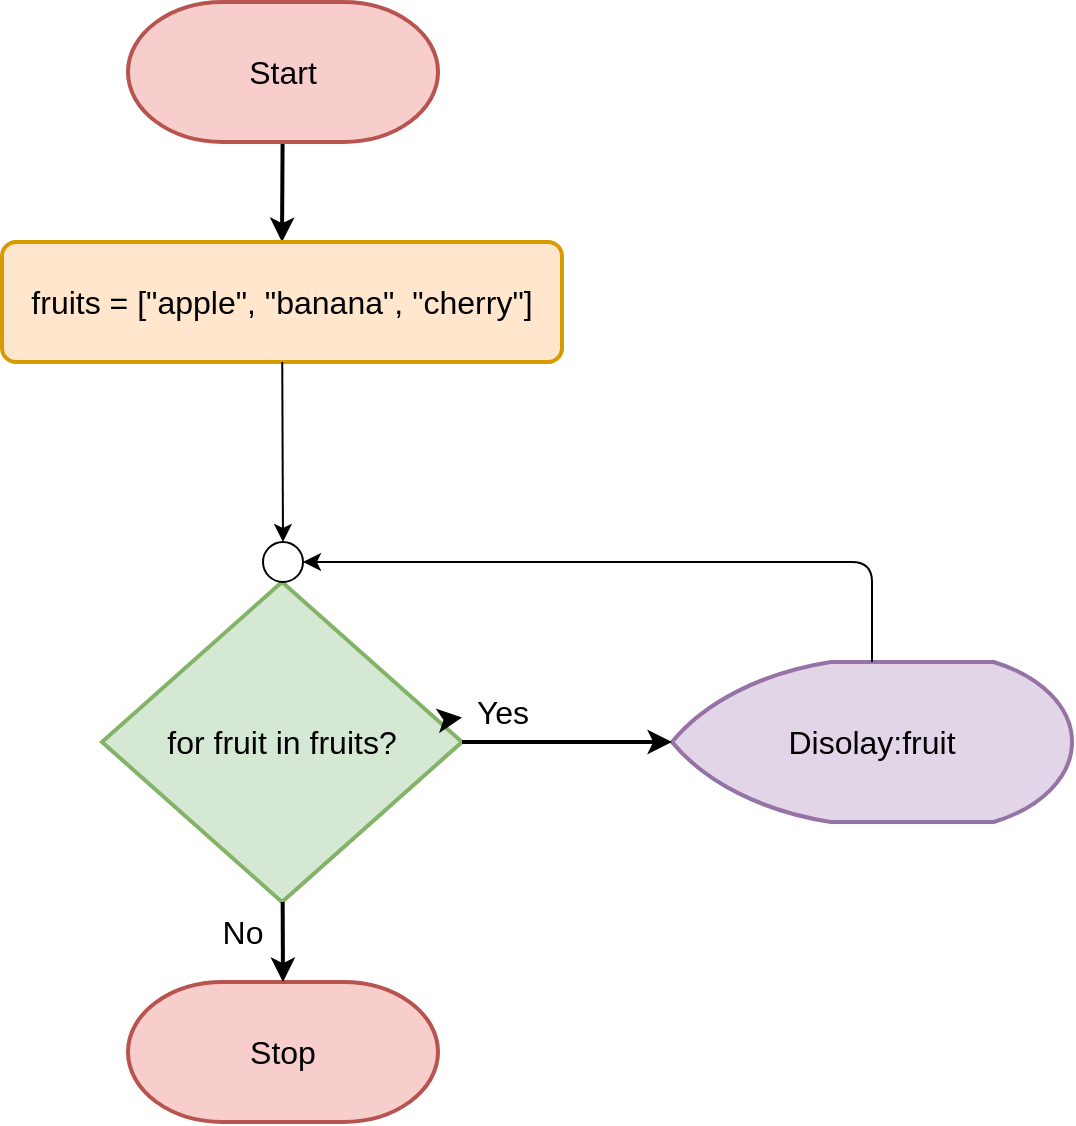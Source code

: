 <mxfile>
    <diagram id="UzSqCUIpIImda9BC3Ll3" name="Page-1">
        <mxGraphModel dx="1209" dy="713" grid="1" gridSize="10" guides="1" tooltips="1" connect="1" arrows="1" fold="1" page="1" pageScale="1" pageWidth="850" pageHeight="1100" math="0" shadow="0">
            <root>
                <mxCell id="0"/>
                <mxCell id="1" parent="0"/>
                <mxCell id="9" style="edgeStyle=none;html=1;entryX=0.5;entryY=0;entryDx=0;entryDy=0;strokeWidth=2;fontSize=16;" edge="1" parent="1" source="2" target="3">
                    <mxGeometry relative="1" as="geometry"/>
                </mxCell>
                <mxCell id="2" value="Start" style="strokeWidth=2;html=1;shape=mxgraph.flowchart.terminator;whiteSpace=wrap;fillColor=#f8cecc;strokeColor=#b85450;fontSize=16;" vertex="1" parent="1">
                    <mxGeometry x="348" y="40" width="155" height="70" as="geometry"/>
                </mxCell>
                <mxCell id="3" value="fruits = [&quot;apple&quot;, &quot;banana&quot;, &quot;cherry&quot;]" style="rounded=1;whiteSpace=wrap;html=1;absoluteArcSize=1;arcSize=14;strokeWidth=2;fillColor=#ffe6cc;strokeColor=#d79b00;fontSize=16;" vertex="1" parent="1">
                    <mxGeometry x="285" y="160" width="280" height="60" as="geometry"/>
                </mxCell>
                <mxCell id="4" value="for fruit in fruits?" style="strokeWidth=2;html=1;shape=mxgraph.flowchart.decision;whiteSpace=wrap;fillColor=#d5e8d4;strokeColor=#82b366;fontSize=16;" vertex="1" parent="1">
                    <mxGeometry x="335" y="330" width="180" height="160" as="geometry"/>
                </mxCell>
                <mxCell id="6" value="Disolay:fruit" style="strokeWidth=2;html=1;shape=mxgraph.flowchart.display;whiteSpace=wrap;fillColor=#e1d5e7;strokeColor=#9673a6;fontSize=16;" vertex="1" parent="1">
                    <mxGeometry x="620" y="370" width="200" height="80" as="geometry"/>
                </mxCell>
                <mxCell id="7" value="Stop" style="strokeWidth=2;html=1;shape=mxgraph.flowchart.terminator;whiteSpace=wrap;fillColor=#f8cecc;strokeColor=#b85450;fontSize=16;" vertex="1" parent="1">
                    <mxGeometry x="348" y="530" width="155" height="70" as="geometry"/>
                </mxCell>
                <mxCell id="11" style="edgeStyle=none;html=1;entryX=0.5;entryY=0;entryDx=0;entryDy=0;entryPerimeter=0;strokeWidth=2;fontSize=16;" edge="1" parent="1" source="4" target="7">
                    <mxGeometry relative="1" as="geometry"/>
                </mxCell>
                <mxCell id="12" style="edgeStyle=none;html=1;entryX=0;entryY=0.5;entryDx=0;entryDy=0;entryPerimeter=0;strokeWidth=2;fontSize=16;" edge="1" parent="1" source="4" target="6">
                    <mxGeometry relative="1" as="geometry"/>
                </mxCell>
                <mxCell id="15" value="" style="edgeStyle=none;html=1;strokeWidth=2;fontSize=16;" edge="1" parent="1" source="14" target="4">
                    <mxGeometry relative="1" as="geometry"/>
                </mxCell>
                <mxCell id="14" value="Yes" style="text;html=1;align=center;verticalAlign=middle;resizable=0;points=[];autosize=1;strokeColor=none;fillColor=none;strokeWidth=2;fontSize=16;" vertex="1" parent="1">
                    <mxGeometry x="510" y="380" width="50" height="30" as="geometry"/>
                </mxCell>
                <mxCell id="16" value="No" style="text;html=1;align=center;verticalAlign=middle;resizable=0;points=[];autosize=1;strokeColor=none;fillColor=none;strokeWidth=2;fontSize=16;" vertex="1" parent="1">
                    <mxGeometry x="385" y="490" width="40" height="30" as="geometry"/>
                </mxCell>
                <mxCell id="19" value="" style="verticalLabelPosition=bottom;verticalAlign=top;html=1;shape=mxgraph.flowchart.on-page_reference;" vertex="1" parent="1">
                    <mxGeometry x="415.5" y="310" width="20" height="20" as="geometry"/>
                </mxCell>
                <mxCell id="20" style="edgeStyle=none;html=1;entryX=0.5;entryY=0;entryDx=0;entryDy=0;entryPerimeter=0;" edge="1" parent="1" source="3" target="19">
                    <mxGeometry relative="1" as="geometry"/>
                </mxCell>
                <mxCell id="21" style="edgeStyle=none;html=1;entryX=1;entryY=0.5;entryDx=0;entryDy=0;entryPerimeter=0;" edge="1" parent="1" source="6" target="19">
                    <mxGeometry relative="1" as="geometry">
                        <Array as="points">
                            <mxPoint x="720" y="320"/>
                        </Array>
                    </mxGeometry>
                </mxCell>
            </root>
        </mxGraphModel>
    </diagram>
</mxfile>